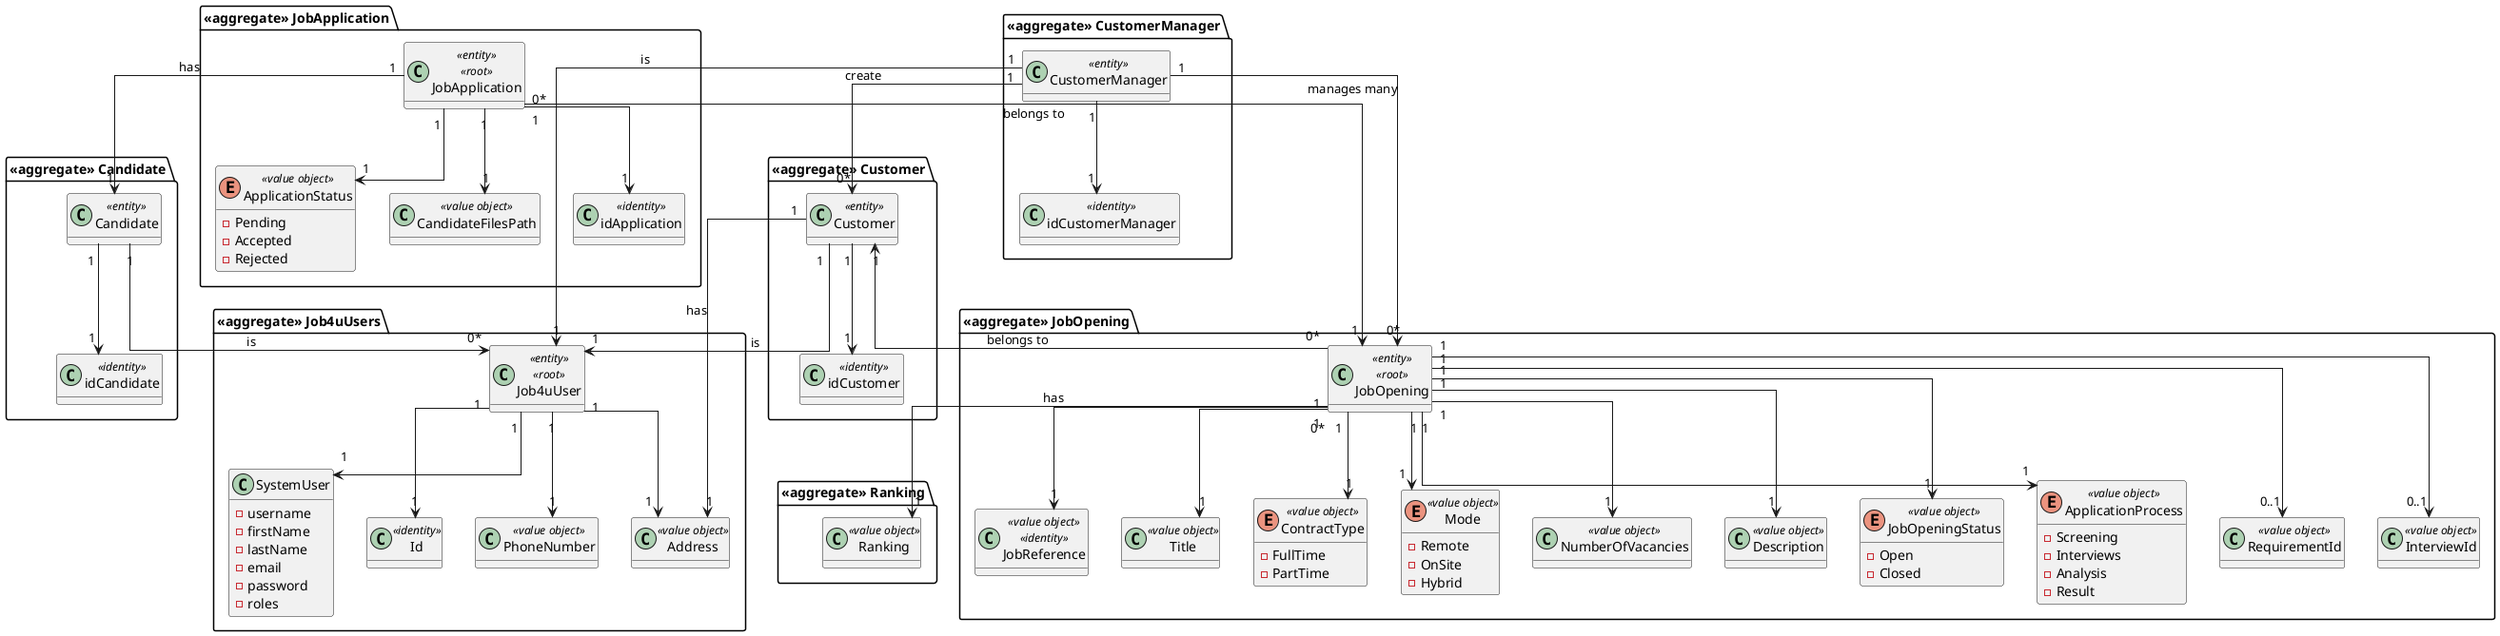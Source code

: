 @startuml Domain Model Jobs4U

skinparam Linetype ortho
hide methods

package "<<aggregate>> JobOpening"{
    class JobOpening <<entity>> <<root>>{}

    class JobReference <<value object>> <<identity>>{}

    class Title <<value object>>{}

    enum ContractType <<value object>>{
        - FullTime
        - PartTime 
    }

    enum Mode  <<value object>>{
        - Remote
        - OnSite
        - Hybrid
    }

    class NumberOfVacancies <<value object>>{}

    class Description <<value object>>{}

    enum JobOpeningStatus <<value object>>{
        - Open
        - Closed
    }
    enum ApplicationProcess <<value object>>{
        - Screening
        - Interviews
        - Analysis
        - Result
    }
    class RequirementId <<value object>>{}
    class InterviewId <<value object>>{}
}

package "<<aggregate>> JobApplication"{
    class JobApplication <<entity>> <<root>>{}
    enum ApplicationStatus <<value object>>{
        - Pending
        - Accepted
        - Rejected
    }
    class CandidateFilesPath <<value object>>{}
    class idApplication <<identity>>{}
}

package "<<aggregate>> Job4uUsers"{
    class Job4uUser <<entity>> <<root>>{}
    class Id <<identity>>{}
    class Address <<value object>>{}
    class PhoneNumber <<value object>>{}
    class SystemUser {
        - username
        - firstName
        - lastName
        - email
        - password
        - roles
    }
}

package "<<aggregate>> CustomerManager"{
    class CustomerManager <<entity>>{}
    class idCustomerManager <<identity>>{}
}

package "<<aggregate>> Customer"{
    class Customer <<entity>>{}
    class idCustomer <<identity>>{}
}

package "<<aggregate>> Candidate"{
    class Candidate <<entity>>{}
    class idCandidate <<identity>>{}
}

package "<<aggregate>> Ranking"{
    class Ranking <<value object>>{}
}

JobOpening "1" --> "1" JobReference
JobOpening "1" --> "1" Title
JobOpening "1" --> "1" ContractType
JobOpening "1" --> "1" Mode
JobOpening "1" --> "1" NumberOfVacancies
JobOpening "1" --> "1" Description
JobOpening "1" --> "1" JobOpeningStatus
JobOpening "1" --> "1" ApplicationProcess
JobOpening "1" --> "0..1" RequirementId
JobOpening "0*" --> "1" Ranking: has
JobOpening "1" --> "0..1" InterviewId

JobApplication "1" --> "1" ApplicationStatus
JobApplication "1" --> "1" CandidateFilesPath
JobApplication "0*" --> "1" JobOpening: belongs to
JobApplication "1" --> "1" idApplication
JobApplication "1" --> "1" Candidate: has

Customer "1" <-- "0*" JobOpening: belongs to 
Customer "1" --> "1" Job4uUser: is
Customer "1" --> "1" Address: has
Customer "1" --> "1" idCustomer

Candidate "1" --> "0*" Job4uUser: is
Candidate "1" --> "1" idCandidate

Job4uUser "1" --> "1" Id
Job4uUser "1" --> "1" PhoneNumber
Job4uUser "1" --> "1" Address
Job4uUser "1" --> "1" SystemUser

CustomerManager "1" --> "0*" JobOpening: manages many
CustomerManager "1" --> "1" Job4uUser: is
CustomerManager "1" --> "0*" Customer: create
CustomerManager "1" --> "1" idCustomerManager

@enduml